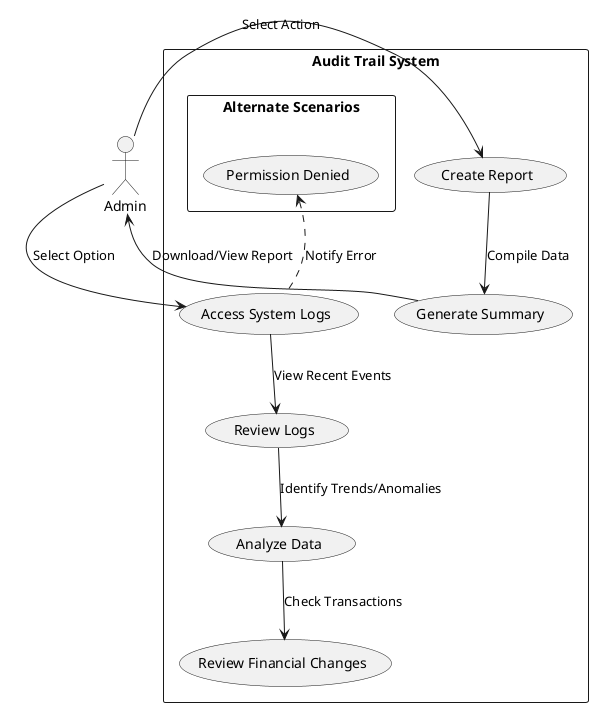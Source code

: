 @startuml
actor Admin

rectangle "Audit Trail System" {
    Admin --> (Access System Logs) : Select Option
    (Access System Logs) --> (Review Logs) : View Recent Events
    (Review Logs) --> (Analyze Data) : Identify Trends/Anomalies
    (Analyze Data) --> (Review Financial Changes) : Check Transactions
    Admin --> (Create Report) : Select Action
    (Create Report) --> (Generate Summary) : Compile Data
    (Generate Summary) --> Admin : Download/View Report

    rectangle "Alternate Scenarios" {
        (Permission Denied) <.. (Access System Logs) : Notify Error
    }
}
@enduml
